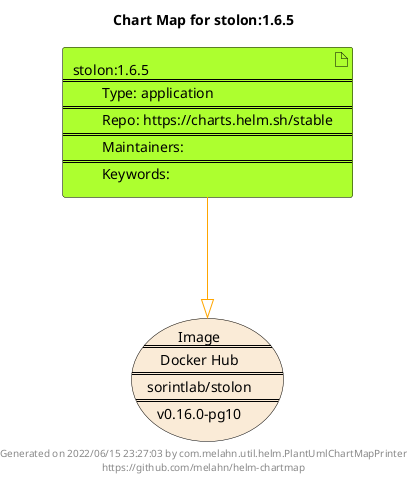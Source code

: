 @startuml
skinparam linetype ortho
skinparam backgroundColor white
skinparam usecaseBorderColor black
skinparam usecaseArrowColor LightSlateGray
skinparam artifactBorderColor black
skinparam artifactArrowColor LightSlateGray

title Chart Map for stolon:1.6.5

'There is one referenced Helm Chart
artifact "stolon:1.6.5\n====\n\tType: application\n====\n\tRepo: https://charts.helm.sh/stable\n====\n\tMaintainers: \n====\n\tKeywords: " as stolon_1_6_5 #GreenYellow

'There is one referenced Docker Image
usecase "Image\n====\nDocker Hub\n====\nsorintlab/stolon\n====\nv0.16.0-pg10" as sorintlab_stolon_v0_16_0_pg10 #AntiqueWhite

'Chart Dependencies
stolon_1_6_5--[#orange]-|>sorintlab_stolon_v0_16_0_pg10

center footer Generated on 2022/06/15 23:27:03 by com.melahn.util.helm.PlantUmlChartMapPrinter\nhttps://github.com/melahn/helm-chartmap
@enduml
